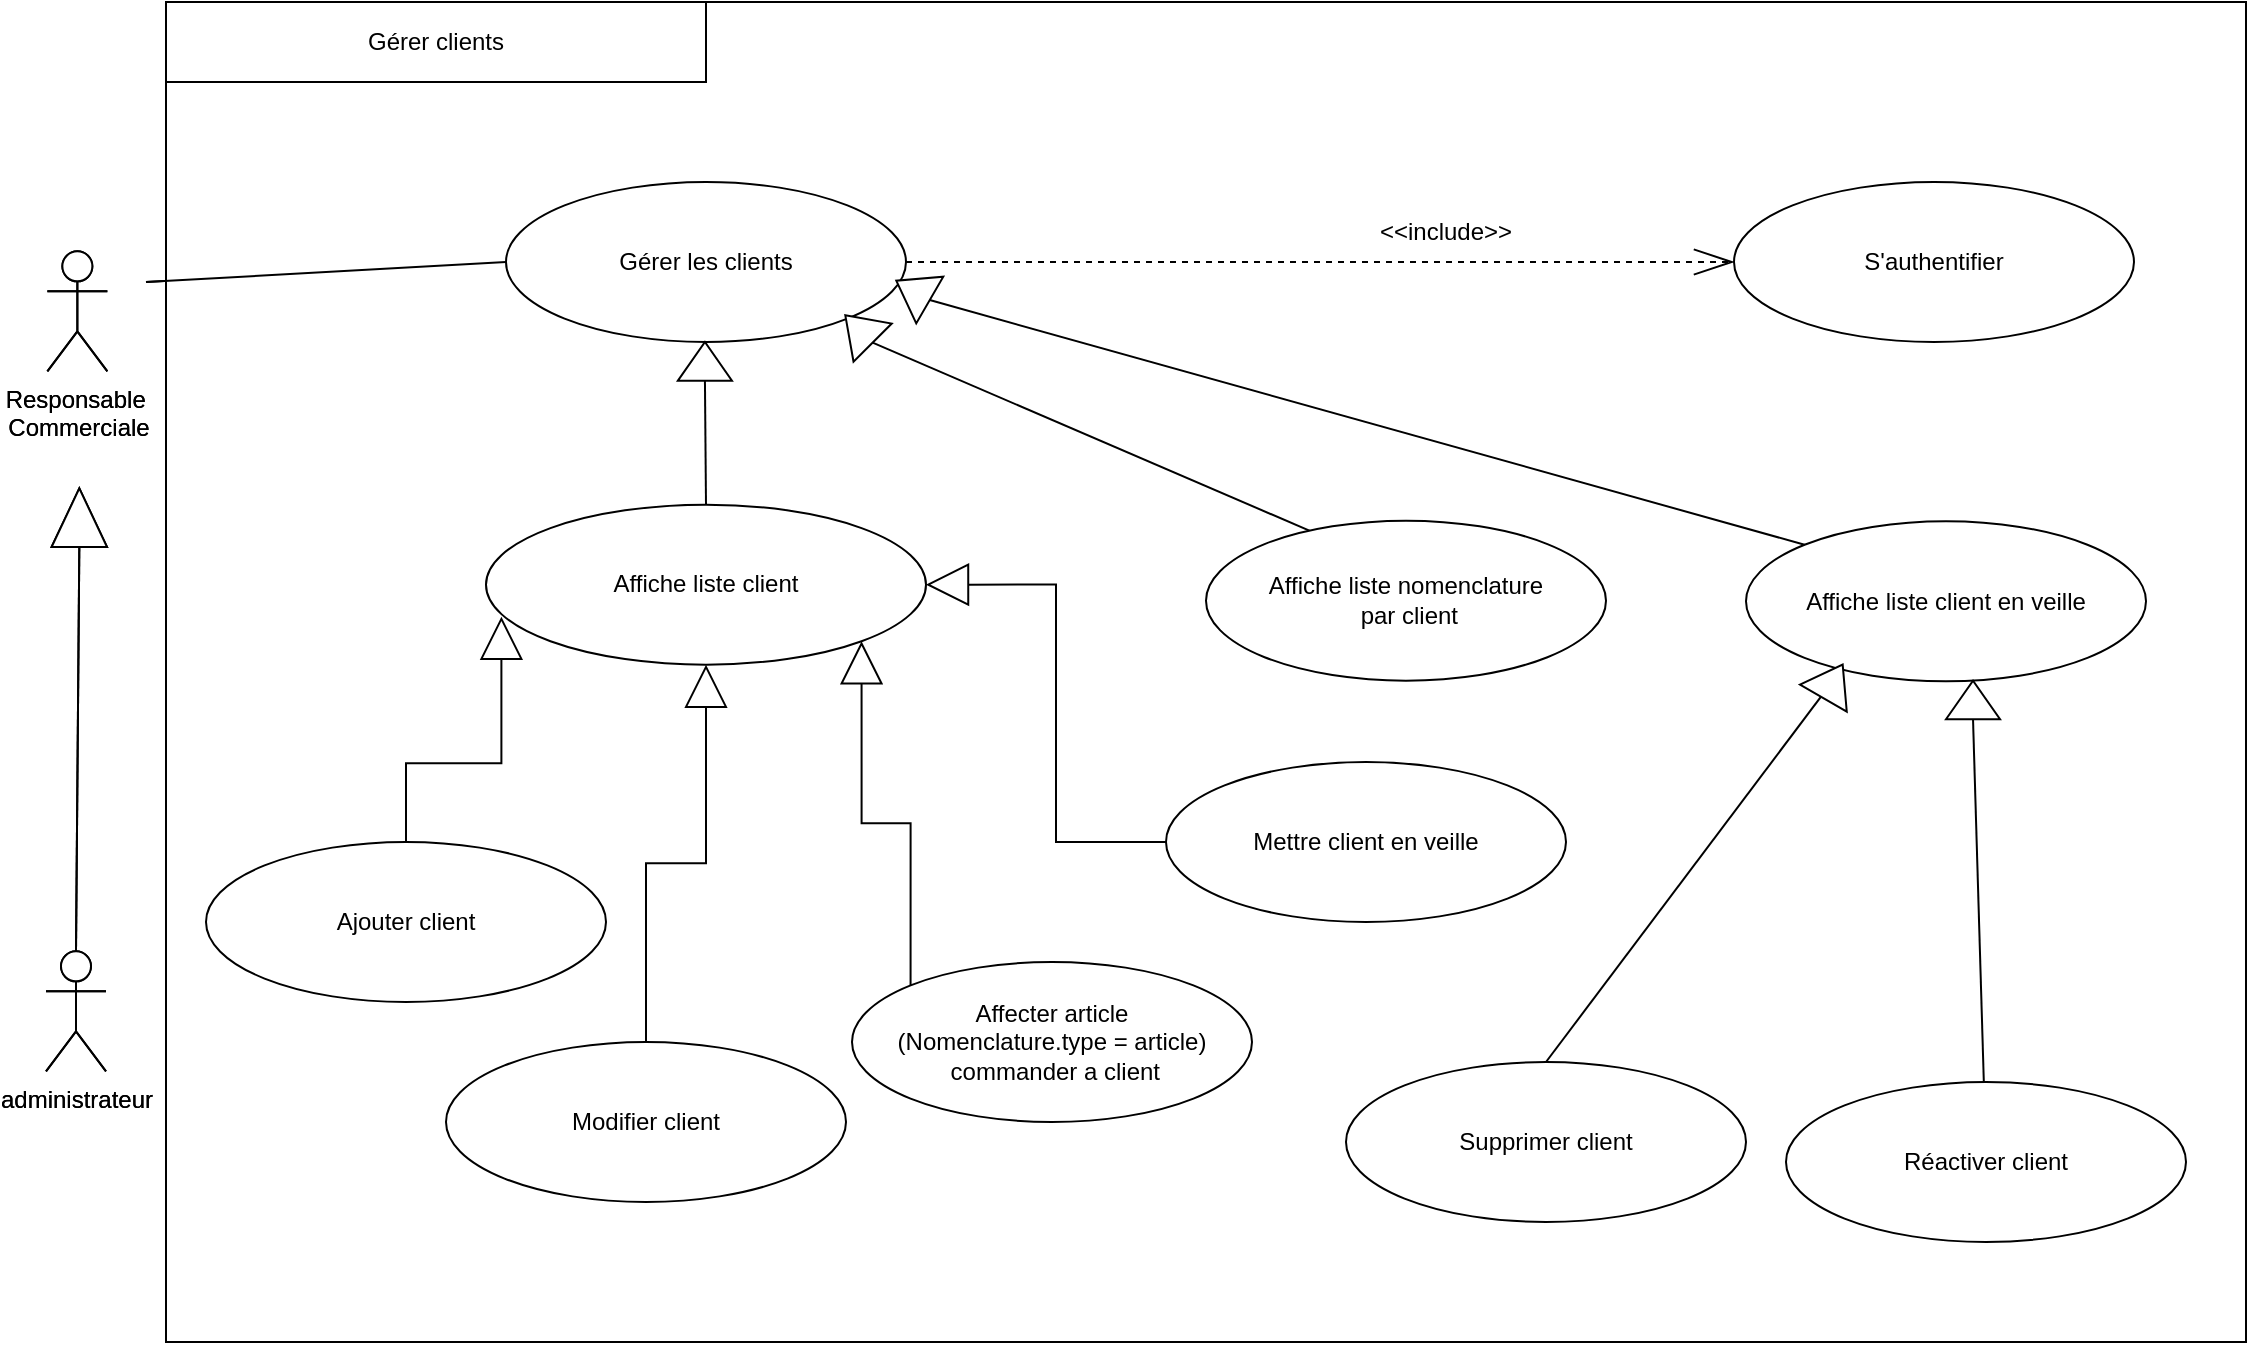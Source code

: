 <mxfile version="21.3.7" type="gitlab">
  <diagram name="Page-1" id="1Jm4oJgx9eYc-Yt_YUTq">
    <mxGraphModel dx="2359" dy="876" grid="1" gridSize="10" guides="1" tooltips="1" connect="1" arrows="1" fold="1" page="1" pageScale="1" pageWidth="827" pageHeight="1169" math="0" shadow="0">
      <root>
        <mxCell id="0" />
        <mxCell id="1" parent="0" />
        <mxCell id="olYB9TG9YDRG8_5HBAq5-1" value="" style="rounded=0;whiteSpace=wrap;html=1;" parent="1" vertex="1">
          <mxGeometry x="-370" y="340" width="820" height="620" as="geometry" />
        </mxCell>
        <mxCell id="olYB9TG9YDRG8_5HBAq5-2" value="Responsable&amp;nbsp;&lt;br&gt;Commerciale" style="shape=umlActor;verticalLabelPosition=bottom;verticalAlign=top;html=1;outlineConnect=0;" parent="1" vertex="1">
          <mxGeometry x="-429.32" y="464.66" width="30" height="60" as="geometry" />
        </mxCell>
        <mxCell id="olYB9TG9YDRG8_5HBAq5-3" value="administrateur" style="shape=umlActor;verticalLabelPosition=bottom;verticalAlign=top;html=1;outlineConnect=0;" parent="1" vertex="1">
          <mxGeometry x="-430" y="814.66" width="30" height="60" as="geometry" />
        </mxCell>
        <mxCell id="olYB9TG9YDRG8_5HBAq5-4" value="Gérer les commandes" style="ellipse;whiteSpace=wrap;html=1;" parent="1" vertex="1">
          <mxGeometry x="-200" y="430" width="200" height="80" as="geometry" />
        </mxCell>
        <mxCell id="olYB9TG9YDRG8_5HBAq5-5" value="" style="endArrow=none;html=1;rounded=0;entryX=0;entryY=0.5;entryDx=0;entryDy=0;" parent="1" target="olYB9TG9YDRG8_5HBAq5-4" edge="1">
          <mxGeometry width="50" height="50" relative="1" as="geometry">
            <mxPoint x="-380" y="480" as="sourcePoint" />
            <mxPoint x="240" y="770" as="targetPoint" />
          </mxGeometry>
        </mxCell>
        <mxCell id="olYB9TG9YDRG8_5HBAq5-6" value="S&#39;authentifier" style="ellipse;whiteSpace=wrap;html=1;" parent="1" vertex="1">
          <mxGeometry x="190" y="433.17" width="200" height="80" as="geometry" />
        </mxCell>
        <mxCell id="olYB9TG9YDRG8_5HBAq5-7" value="Affiche liste commande" style="ellipse;whiteSpace=wrap;html=1;" parent="1" vertex="1">
          <mxGeometry x="-240" y="590.0" width="220" height="80" as="geometry" />
        </mxCell>
        <mxCell id="olYB9TG9YDRG8_5HBAq5-8" value="" style="endArrow=none;html=1;rounded=0;exitX=0.5;exitY=0;exitDx=0;exitDy=0;entryX=0;entryY=0.5;entryDx=0;entryDy=0;" parent="1" source="olYB9TG9YDRG8_5HBAq5-7" target="olYB9TG9YDRG8_5HBAq5-16" edge="1">
          <mxGeometry width="50" height="50" relative="1" as="geometry">
            <mxPoint x="50" y="720" as="sourcePoint" />
            <mxPoint x="-183.378" y="545.51" as="targetPoint" />
          </mxGeometry>
        </mxCell>
        <mxCell id="olYB9TG9YDRG8_5HBAq5-9" value="Ajouter commande" style="ellipse;whiteSpace=wrap;html=1;" parent="1" vertex="1">
          <mxGeometry x="-360" y="720" width="200" height="80" as="geometry" />
        </mxCell>
        <mxCell id="olYB9TG9YDRG8_5HBAq5-10" value="" style="endArrow=none;dashed=1;html=1;dashPattern=1 3;strokeWidth=2;rounded=0;exitX=1;exitY=0.5;exitDx=0;exitDy=0;entryX=0;entryY=0.5;entryDx=0;entryDy=0;" parent="1" source="olYB9TG9YDRG8_5HBAq5-4" target="olYB9TG9YDRG8_5HBAq5-11" edge="1">
          <mxGeometry width="50" height="50" relative="1" as="geometry">
            <mxPoint x="50" y="720" as="sourcePoint" />
            <mxPoint x="100" y="670" as="targetPoint" />
          </mxGeometry>
        </mxCell>
        <mxCell id="olYB9TG9YDRG8_5HBAq5-11" value="" style="triangle;whiteSpace=wrap;html=1;rotation=0;" parent="1" vertex="1">
          <mxGeometry x="161.36" y="460.0" width="28.64" height="27.71" as="geometry" />
        </mxCell>
        <mxCell id="olYB9TG9YDRG8_5HBAq5-12" value="&amp;lt;&amp;lt;include&amp;gt;&amp;gt;" style="text;html=1;strokeColor=none;fillColor=none;align=center;verticalAlign=middle;whiteSpace=wrap;rounded=0;" parent="1" vertex="1">
          <mxGeometry x="70" y="444.66" width="40" height="20" as="geometry" />
        </mxCell>
        <mxCell id="olYB9TG9YDRG8_5HBAq5-13" value="" style="endArrow=none;html=1;rounded=0;entryX=0;entryY=0.5;entryDx=0;entryDy=0;exitX=0.5;exitY=0;exitDx=0;exitDy=0;" parent="1" source="olYB9TG9YDRG8_5HBAq5-9" target="olYB9TG9YDRG8_5HBAq5-15" edge="1">
          <mxGeometry width="50" height="50" relative="1" as="geometry">
            <mxPoint x="30" y="916" as="sourcePoint" />
            <mxPoint x="-26.831" y="720.686" as="targetPoint" />
          </mxGeometry>
        </mxCell>
        <mxCell id="olYB9TG9YDRG8_5HBAq5-14" value="Gérer commandes" style="rounded=0;whiteSpace=wrap;html=1;" parent="1" vertex="1">
          <mxGeometry x="-370" y="340" width="270" height="40" as="geometry" />
        </mxCell>
        <mxCell id="olYB9TG9YDRG8_5HBAq5-15" value="" style="triangle;whiteSpace=wrap;html=1;rotation=-150;direction=south;" parent="1" vertex="1">
          <mxGeometry x="-216.49" y="660" width="27.02" height="19.32" as="geometry" />
        </mxCell>
        <mxCell id="olYB9TG9YDRG8_5HBAq5-16" value="" style="triangle;whiteSpace=wrap;html=1;rotation=-180;direction=south;" parent="1" vertex="1">
          <mxGeometry x="-140" y="510.0" width="27.02" height="19.32" as="geometry" />
        </mxCell>
        <mxCell id="olYB9TG9YDRG8_5HBAq5-17" value="Affiche liste commande fermée" style="ellipse;whiteSpace=wrap;html=1;" parent="1" vertex="1">
          <mxGeometry x="220" y="584" width="200" height="80" as="geometry" />
        </mxCell>
        <mxCell id="olYB9TG9YDRG8_5HBAq5-18" value="" style="triangle;whiteSpace=wrap;html=1;rotation=-225;direction=south;" parent="1" vertex="1">
          <mxGeometry x="-27" y="493.85" width="27.02" height="19.32" as="geometry" />
        </mxCell>
        <mxCell id="olYB9TG9YDRG8_5HBAq5-19" value="" style="endArrow=none;html=1;rounded=0;entryX=0;entryY=0.5;entryDx=0;entryDy=0;" parent="1" source="olYB9TG9YDRG8_5HBAq5-17" target="olYB9TG9YDRG8_5HBAq5-18" edge="1">
          <mxGeometry width="50" height="50" relative="1" as="geometry">
            <mxPoint x="-31" y="612" as="sourcePoint" />
            <mxPoint x="-106" y="530" as="targetPoint" />
          </mxGeometry>
        </mxCell>
        <mxCell id="olYB9TG9YDRG8_5HBAq5-20" value="Fermer commande" style="ellipse;whiteSpace=wrap;html=1;" parent="1" vertex="1">
          <mxGeometry x="40.0" y="710.0" width="200" height="80" as="geometry" />
        </mxCell>
        <mxCell id="olYB9TG9YDRG8_5HBAq5-21" value="" style="triangle;whiteSpace=wrap;html=1;rotation=-225;direction=south;" parent="1" vertex="1">
          <mxGeometry x="-27" y="630" width="27.02" height="19.32" as="geometry" />
        </mxCell>
        <mxCell id="olYB9TG9YDRG8_5HBAq5-22" value="" style="endArrow=none;html=1;rounded=0;entryX=0;entryY=0.5;entryDx=0;entryDy=0;exitX=0;exitY=0;exitDx=0;exitDy=0;" parent="1" source="olYB9TG9YDRG8_5HBAq5-20" target="olYB9TG9YDRG8_5HBAq5-21" edge="1">
          <mxGeometry width="50" height="50" relative="1" as="geometry">
            <mxPoint x="-31" y="612" as="sourcePoint" />
            <mxPoint x="-106" y="530" as="targetPoint" />
          </mxGeometry>
        </mxCell>
        <mxCell id="olYB9TG9YDRG8_5HBAq5-23" value="Modifier commande" style="ellipse;whiteSpace=wrap;html=1;" parent="1" vertex="1">
          <mxGeometry x="-260" y="830" width="200" height="80" as="geometry" />
        </mxCell>
        <mxCell id="olYB9TG9YDRG8_5HBAq5-24" value="Annuler commande" style="ellipse;whiteSpace=wrap;html=1;" parent="1" vertex="1">
          <mxGeometry x="230" y="830.0" width="200" height="80" as="geometry" />
        </mxCell>
        <mxCell id="olYB9TG9YDRG8_5HBAq5-25" value="" style="endArrow=none;html=1;rounded=0;exitX=0.5;exitY=0;exitDx=0;exitDy=0;entryX=0.515;entryY=0.494;entryDx=0;entryDy=0;entryPerimeter=0;" parent="1" source="olYB9TG9YDRG8_5HBAq5-24" target="olYB9TG9YDRG8_5HBAq5-26" edge="1">
          <mxGeometry width="50" height="50" relative="1" as="geometry">
            <mxPoint x="-176" y="600" as="sourcePoint" />
            <mxPoint x="-176" y="550" as="targetPoint" />
          </mxGeometry>
        </mxCell>
        <mxCell id="olYB9TG9YDRG8_5HBAq5-26" value="" style="triangle;whiteSpace=wrap;html=1;rotation=-180;direction=south;" parent="1" vertex="1">
          <mxGeometry x="316.49" y="660" width="27.02" height="19.32" as="geometry" />
        </mxCell>
        <mxCell id="olYB9TG9YDRG8_5HBAq5-27" value="" style="endArrow=none;html=1;rounded=0;exitX=0.5;exitY=0;exitDx=0;exitDy=0;entryX=0;entryY=0.5;entryDx=0;entryDy=0;" parent="1" source="olYB9TG9YDRG8_5HBAq5-23" target="olYB9TG9YDRG8_5HBAq5-28" edge="1">
          <mxGeometry width="50" height="50" relative="1" as="geometry">
            <mxPoint x="30" y="745" as="sourcePoint" />
            <mxPoint x="-40" y="686" as="targetPoint" />
          </mxGeometry>
        </mxCell>
        <mxCell id="olYB9TG9YDRG8_5HBAq5-28" value="" style="triangle;whiteSpace=wrap;html=1;rotation=-180;direction=south;" parent="1" vertex="1">
          <mxGeometry x="-140" y="671.34" width="27.02" height="19.32" as="geometry" />
        </mxCell>
        <mxCell id="olYB9TG9YDRG8_5HBAq5-29" value="Affecter article &lt;br&gt;(Nomenclature.type = article)" style="ellipse;whiteSpace=wrap;html=1;" parent="1" vertex="1">
          <mxGeometry x="-27.0" y="830.0" width="200" height="80" as="geometry" />
        </mxCell>
        <mxCell id="olYB9TG9YDRG8_5HBAq5-30" value="" style="endArrow=none;html=1;rounded=0;entryX=0;entryY=0.5;entryDx=0;entryDy=0;" parent="1" source="olYB9TG9YDRG8_5HBAq5-29" target="olYB9TG9YDRG8_5HBAq5-31" edge="1">
          <mxGeometry width="50" height="50" relative="1" as="geometry">
            <mxPoint x="-150" y="840" as="sourcePoint" />
            <mxPoint x="-116" y="701" as="targetPoint" />
          </mxGeometry>
        </mxCell>
        <mxCell id="olYB9TG9YDRG8_5HBAq5-31" value="" style="triangle;whiteSpace=wrap;html=1;rotation=-210;direction=south;" parent="1" vertex="1">
          <mxGeometry x="-87.02" y="665.34" width="27.02" height="19.32" as="geometry" />
        </mxCell>
        <mxCell id="olYB9TG9YDRG8_5HBAq5-32" value="" style="endArrow=none;html=1;rounded=0;exitX=0.5;exitY=0;exitDx=0;exitDy=0;exitPerimeter=0;entryX=0;entryY=0.5;entryDx=0;entryDy=0;" parent="1" source="olYB9TG9YDRG8_5HBAq5-3" target="olYB9TG9YDRG8_5HBAq5-33" edge="1">
          <mxGeometry width="50" height="50" relative="1" as="geometry">
            <mxPoint x="-415" y="815" as="sourcePoint" />
            <mxPoint x="-414" y="592" as="targetPoint" />
          </mxGeometry>
        </mxCell>
        <mxCell id="olYB9TG9YDRG8_5HBAq5-33" value="" style="triangle;whiteSpace=wrap;html=1;rotation=-90;" parent="1" vertex="1">
          <mxGeometry x="-428" y="584.0" width="29.32" height="27.71" as="geometry" />
        </mxCell>
        <mxCell id="olYB9TG9YDRG8_5HBAq5-34" value="" style="rounded=0;whiteSpace=wrap;html=1;" parent="1" vertex="1">
          <mxGeometry x="-370" y="340" width="1040" height="670" as="geometry" />
        </mxCell>
        <mxCell id="olYB9TG9YDRG8_5HBAq5-35" value="Responsable&amp;nbsp;&lt;br&gt;Commerciale" style="shape=umlActor;verticalLabelPosition=bottom;verticalAlign=top;html=1;outlineConnect=0;" parent="1" vertex="1">
          <mxGeometry x="-429.32" y="464.66" width="30" height="60" as="geometry" />
        </mxCell>
        <mxCell id="olYB9TG9YDRG8_5HBAq5-36" value="administrateur" style="shape=umlActor;verticalLabelPosition=bottom;verticalAlign=top;html=1;outlineConnect=0;" parent="1" vertex="1">
          <mxGeometry x="-430" y="814.66" width="30" height="60" as="geometry" />
        </mxCell>
        <mxCell id="A2YVja-CUn3fUNjtcGq_-1" style="edgeStyle=orthogonalEdgeStyle;rounded=0;orthogonalLoop=1;jettySize=auto;html=1;endArrow=openThin;endFill=0;endSize=18;dashed=1;" edge="1" parent="1" source="olYB9TG9YDRG8_5HBAq5-37" target="olYB9TG9YDRG8_5HBAq5-39">
          <mxGeometry relative="1" as="geometry" />
        </mxCell>
        <mxCell id="olYB9TG9YDRG8_5HBAq5-37" value="Gérer les clients" style="ellipse;whiteSpace=wrap;html=1;" parent="1" vertex="1">
          <mxGeometry x="-200" y="430" width="200" height="80" as="geometry" />
        </mxCell>
        <mxCell id="olYB9TG9YDRG8_5HBAq5-38" value="" style="endArrow=none;html=1;rounded=0;entryX=0;entryY=0.5;entryDx=0;entryDy=0;" parent="1" target="olYB9TG9YDRG8_5HBAq5-37" edge="1">
          <mxGeometry width="50" height="50" relative="1" as="geometry">
            <mxPoint x="-380" y="480" as="sourcePoint" />
            <mxPoint x="240" y="770" as="targetPoint" />
          </mxGeometry>
        </mxCell>
        <mxCell id="olYB9TG9YDRG8_5HBAq5-39" value="S&#39;authentifier" style="ellipse;whiteSpace=wrap;html=1;" parent="1" vertex="1">
          <mxGeometry x="414" y="430" width="200" height="80" as="geometry" />
        </mxCell>
        <mxCell id="olYB9TG9YDRG8_5HBAq5-40" value="Affiche liste client" style="ellipse;whiteSpace=wrap;html=1;" parent="1" vertex="1">
          <mxGeometry x="-210" y="591.34" width="220" height="80" as="geometry" />
        </mxCell>
        <mxCell id="olYB9TG9YDRG8_5HBAq5-41" value="" style="endArrow=none;html=1;rounded=0;exitX=0.5;exitY=0;exitDx=0;exitDy=0;entryX=0;entryY=0.5;entryDx=0;entryDy=0;" parent="1" source="olYB9TG9YDRG8_5HBAq5-40" target="olYB9TG9YDRG8_5HBAq5-49" edge="1">
          <mxGeometry width="50" height="50" relative="1" as="geometry">
            <mxPoint x="50" y="720" as="sourcePoint" />
            <mxPoint x="-183.378" y="545.51" as="targetPoint" />
          </mxGeometry>
        </mxCell>
        <mxCell id="A2YVja-CUn3fUNjtcGq_-5" style="edgeStyle=orthogonalEdgeStyle;rounded=0;orthogonalLoop=1;jettySize=auto;html=1;entryX=0.035;entryY=0.7;entryDx=0;entryDy=0;entryPerimeter=0;endArrow=block;endFill=0;endSize=19;" edge="1" parent="1" source="olYB9TG9YDRG8_5HBAq5-42" target="olYB9TG9YDRG8_5HBAq5-40">
          <mxGeometry relative="1" as="geometry" />
        </mxCell>
        <mxCell id="olYB9TG9YDRG8_5HBAq5-42" value="Ajouter client" style="ellipse;whiteSpace=wrap;html=1;" parent="1" vertex="1">
          <mxGeometry x="-350" y="760" width="200" height="80" as="geometry" />
        </mxCell>
        <mxCell id="olYB9TG9YDRG8_5HBAq5-45" value="&amp;lt;&amp;lt;include&amp;gt;&amp;gt;" style="text;html=1;strokeColor=none;fillColor=none;align=center;verticalAlign=middle;whiteSpace=wrap;rounded=0;" parent="1" vertex="1">
          <mxGeometry x="250" y="444.66" width="40" height="20" as="geometry" />
        </mxCell>
        <mxCell id="olYB9TG9YDRG8_5HBAq5-47" value="Gérer clients" style="rounded=0;whiteSpace=wrap;html=1;" parent="1" vertex="1">
          <mxGeometry x="-370" y="340" width="270" height="40" as="geometry" />
        </mxCell>
        <mxCell id="olYB9TG9YDRG8_5HBAq5-49" value="" style="triangle;whiteSpace=wrap;html=1;rotation=-180;direction=south;" parent="1" vertex="1">
          <mxGeometry x="-114.04" y="510.0" width="27.02" height="19.32" as="geometry" />
        </mxCell>
        <mxCell id="olYB9TG9YDRG8_5HBAq5-50" value="Affiche liste client en veille" style="ellipse;whiteSpace=wrap;html=1;" parent="1" vertex="1">
          <mxGeometry x="420" y="599.66" width="200" height="80" as="geometry" />
        </mxCell>
        <mxCell id="olYB9TG9YDRG8_5HBAq5-51" value="" style="triangle;whiteSpace=wrap;html=1;rotation=-225;direction=south;" parent="1" vertex="1">
          <mxGeometry x="-37.02" y="493.85" width="27.02" height="19.32" as="geometry" />
        </mxCell>
        <mxCell id="olYB9TG9YDRG8_5HBAq5-52" value="" style="endArrow=none;html=1;rounded=0;entryX=0;entryY=0.5;entryDx=0;entryDy=0;exitX=0.27;exitY=0.075;exitDx=0;exitDy=0;exitPerimeter=0;" parent="1" source="olYB9TG9YDRG8_5HBAq5-70" target="olYB9TG9YDRG8_5HBAq5-51" edge="1">
          <mxGeometry width="50" height="50" relative="1" as="geometry">
            <mxPoint x="-31" y="612" as="sourcePoint" />
            <mxPoint x="-106" y="530" as="targetPoint" />
          </mxGeometry>
        </mxCell>
        <mxCell id="A2YVja-CUn3fUNjtcGq_-2" style="edgeStyle=orthogonalEdgeStyle;rounded=0;orthogonalLoop=1;jettySize=auto;html=1;exitX=0;exitY=0.5;exitDx=0;exitDy=0;entryX=1;entryY=0.5;entryDx=0;entryDy=0;endArrow=block;endFill=0;endSize=19;" edge="1" parent="1" source="olYB9TG9YDRG8_5HBAq5-53" target="olYB9TG9YDRG8_5HBAq5-40">
          <mxGeometry relative="1" as="geometry" />
        </mxCell>
        <mxCell id="olYB9TG9YDRG8_5HBAq5-53" value="Mettre client en veille" style="ellipse;whiteSpace=wrap;html=1;" parent="1" vertex="1">
          <mxGeometry x="130" y="720.0" width="200" height="80" as="geometry" />
        </mxCell>
        <mxCell id="A2YVja-CUn3fUNjtcGq_-4" style="edgeStyle=orthogonalEdgeStyle;rounded=0;orthogonalLoop=1;jettySize=auto;html=1;entryX=0.5;entryY=1;entryDx=0;entryDy=0;endArrow=block;endFill=0;endSize=19;" edge="1" parent="1" source="olYB9TG9YDRG8_5HBAq5-56" target="olYB9TG9YDRG8_5HBAq5-40">
          <mxGeometry relative="1" as="geometry" />
        </mxCell>
        <mxCell id="olYB9TG9YDRG8_5HBAq5-56" value="Modifier client" style="ellipse;whiteSpace=wrap;html=1;" parent="1" vertex="1">
          <mxGeometry x="-230" y="860" width="200" height="80" as="geometry" />
        </mxCell>
        <mxCell id="olYB9TG9YDRG8_5HBAq5-57" value="Supprimer client" style="ellipse;whiteSpace=wrap;html=1;" parent="1" vertex="1">
          <mxGeometry x="220" y="870.0" width="200" height="80" as="geometry" />
        </mxCell>
        <mxCell id="olYB9TG9YDRG8_5HBAq5-58" value="" style="endArrow=none;html=1;rounded=0;exitX=0.5;exitY=0;exitDx=0;exitDy=0;entryX=0.515;entryY=0.494;entryDx=0;entryDy=0;entryPerimeter=0;" parent="1" source="olYB9TG9YDRG8_5HBAq5-57" target="olYB9TG9YDRG8_5HBAq5-59" edge="1">
          <mxGeometry width="50" height="50" relative="1" as="geometry">
            <mxPoint x="-176" y="600" as="sourcePoint" />
            <mxPoint x="-176" y="550" as="targetPoint" />
          </mxGeometry>
        </mxCell>
        <mxCell id="olYB9TG9YDRG8_5HBAq5-59" value="" style="triangle;whiteSpace=wrap;html=1;rotation=-150;direction=south;" parent="1" vertex="1">
          <mxGeometry x="450" y="670" width="27.02" height="19.32" as="geometry" />
        </mxCell>
        <mxCell id="A2YVja-CUn3fUNjtcGq_-3" style="edgeStyle=orthogonalEdgeStyle;rounded=0;orthogonalLoop=1;jettySize=auto;html=1;exitX=0;exitY=0;exitDx=0;exitDy=0;entryX=1;entryY=1;entryDx=0;entryDy=0;endArrow=block;endFill=0;endSize=19;" edge="1" parent="1" source="olYB9TG9YDRG8_5HBAq5-62" target="olYB9TG9YDRG8_5HBAq5-40">
          <mxGeometry relative="1" as="geometry" />
        </mxCell>
        <mxCell id="olYB9TG9YDRG8_5HBAq5-62" value="Affecter article &lt;br&gt;(Nomenclature.type = article)&lt;br&gt;&amp;nbsp;commander a client" style="ellipse;whiteSpace=wrap;html=1;" parent="1" vertex="1">
          <mxGeometry x="-27.0" y="820.0" width="200" height="80" as="geometry" />
        </mxCell>
        <mxCell id="olYB9TG9YDRG8_5HBAq5-65" value="" style="endArrow=none;html=1;rounded=0;exitX=0.5;exitY=0;exitDx=0;exitDy=0;exitPerimeter=0;entryX=0;entryY=0.5;entryDx=0;entryDy=0;" parent="1" source="olYB9TG9YDRG8_5HBAq5-36" target="olYB9TG9YDRG8_5HBAq5-66" edge="1">
          <mxGeometry width="50" height="50" relative="1" as="geometry">
            <mxPoint x="-415" y="815" as="sourcePoint" />
            <mxPoint x="-414" y="592" as="targetPoint" />
          </mxGeometry>
        </mxCell>
        <mxCell id="olYB9TG9YDRG8_5HBAq5-66" value="" style="triangle;whiteSpace=wrap;html=1;rotation=-90;" parent="1" vertex="1">
          <mxGeometry x="-428" y="584.0" width="29.32" height="27.71" as="geometry" />
        </mxCell>
        <mxCell id="olYB9TG9YDRG8_5HBAq5-67" value="Réactiver client" style="ellipse;whiteSpace=wrap;html=1;" parent="1" vertex="1">
          <mxGeometry x="440" y="880.0" width="200" height="80" as="geometry" />
        </mxCell>
        <mxCell id="olYB9TG9YDRG8_5HBAq5-68" value="" style="triangle;whiteSpace=wrap;html=1;rotation=-180;direction=south;" parent="1" vertex="1">
          <mxGeometry x="520" y="679.32" width="27.02" height="19.32" as="geometry" />
        </mxCell>
        <mxCell id="olYB9TG9YDRG8_5HBAq5-69" value="" style="endArrow=none;html=1;rounded=0;entryX=0;entryY=0.5;entryDx=0;entryDy=0;" parent="1" source="olYB9TG9YDRG8_5HBAq5-67" target="olYB9TG9YDRG8_5HBAq5-68" edge="1">
          <mxGeometry width="50" height="50" relative="1" as="geometry">
            <mxPoint x="370" y="800" as="sourcePoint" />
            <mxPoint x="410" y="660" as="targetPoint" />
          </mxGeometry>
        </mxCell>
        <mxCell id="olYB9TG9YDRG8_5HBAq5-70" value="Affiche liste nomenclature&lt;br&gt;&amp;nbsp;par client" style="ellipse;whiteSpace=wrap;html=1;" parent="1" vertex="1">
          <mxGeometry x="150" y="599.32" width="200" height="80" as="geometry" />
        </mxCell>
        <mxCell id="olYB9TG9YDRG8_5HBAq5-71" value="" style="endArrow=none;html=1;rounded=0;exitX=0;exitY=0;exitDx=0;exitDy=0;entryX=0;entryY=0.5;entryDx=0;entryDy=0;" parent="1" source="olYB9TG9YDRG8_5HBAq5-50" target="olYB9TG9YDRG8_5HBAq5-72" edge="1">
          <mxGeometry width="50" height="50" relative="1" as="geometry">
            <mxPoint x="104" y="606" as="sourcePoint" />
            <mxPoint x="3" y="520" as="targetPoint" />
          </mxGeometry>
        </mxCell>
        <mxCell id="olYB9TG9YDRG8_5HBAq5-72" value="" style="triangle;whiteSpace=wrap;html=1;rotation=120;direction=south;" parent="1" vertex="1">
          <mxGeometry x="-10" y="474.53" width="27.02" height="19.32" as="geometry" />
        </mxCell>
      </root>
    </mxGraphModel>
  </diagram>
</mxfile>
